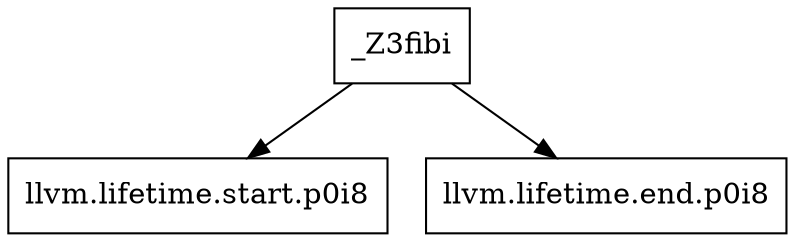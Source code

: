 digraph "Call Graph" {
    node[shape=box];
    "_Z3fibi" [label="_Z3fibi"];
    "llvm.lifetime.start.p0i8" [label="llvm.lifetime.start.p0i8"];
    "llvm.lifetime.end.p0i8" [label="llvm.lifetime.end.p0i8"];

    "_Z3fibi" -> "llvm.lifetime.start.p0i8";
    "_Z3fibi" -> "llvm.lifetime.end.p0i8";
}